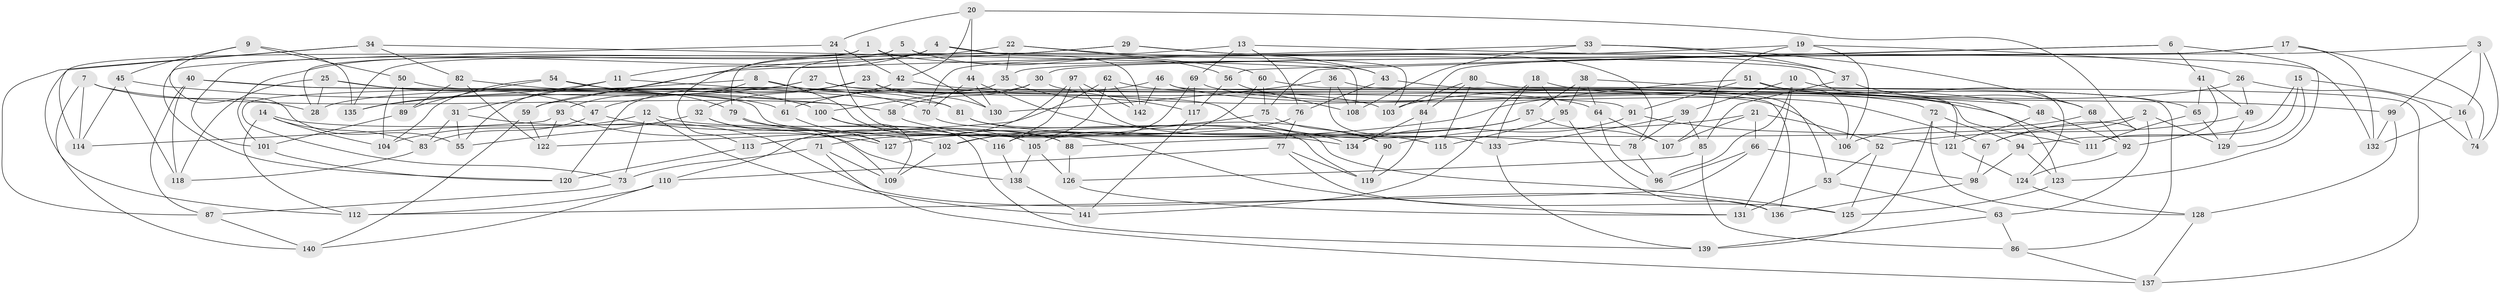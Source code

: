 // coarse degree distribution, {4: 0.5774647887323944, 5: 0.11267605633802817, 3: 0.056338028169014086, 7: 0.028169014084507043, 2: 0.028169014084507043, 6: 0.07042253521126761, 8: 0.028169014084507043, 10: 0.014084507042253521, 17: 0.014084507042253521, 12: 0.028169014084507043, 9: 0.014084507042253521, 11: 0.014084507042253521, 15: 0.014084507042253521}
// Generated by graph-tools (version 1.1) at 2025/03/03/04/25 22:03:53]
// undirected, 142 vertices, 284 edges
graph export_dot {
graph [start="1"]
  node [color=gray90,style=filled];
  1;
  2;
  3;
  4;
  5;
  6;
  7;
  8;
  9;
  10;
  11;
  12;
  13;
  14;
  15;
  16;
  17;
  18;
  19;
  20;
  21;
  22;
  23;
  24;
  25;
  26;
  27;
  28;
  29;
  30;
  31;
  32;
  33;
  34;
  35;
  36;
  37;
  38;
  39;
  40;
  41;
  42;
  43;
  44;
  45;
  46;
  47;
  48;
  49;
  50;
  51;
  52;
  53;
  54;
  55;
  56;
  57;
  58;
  59;
  60;
  61;
  62;
  63;
  64;
  65;
  66;
  67;
  68;
  69;
  70;
  71;
  72;
  73;
  74;
  75;
  76;
  77;
  78;
  79;
  80;
  81;
  82;
  83;
  84;
  85;
  86;
  87;
  88;
  89;
  90;
  91;
  92;
  93;
  94;
  95;
  96;
  97;
  98;
  99;
  100;
  101;
  102;
  103;
  104;
  105;
  106;
  107;
  108;
  109;
  110;
  111;
  112;
  113;
  114;
  115;
  116;
  117;
  118;
  119;
  120;
  121;
  122;
  123;
  124;
  125;
  126;
  127;
  128;
  129;
  130;
  131;
  132;
  133;
  134;
  135;
  136;
  137;
  138;
  139;
  140;
  141;
  142;
  1 -- 43;
  1 -- 112;
  1 -- 130;
  1 -- 135;
  2 -- 88;
  2 -- 129;
  2 -- 63;
  2 -- 67;
  3 -- 16;
  3 -- 74;
  3 -- 30;
  3 -- 99;
  4 -- 124;
  4 -- 101;
  4 -- 142;
  4 -- 11;
  5 -- 56;
  5 -- 103;
  5 -- 28;
  5 -- 101;
  6 -- 56;
  6 -- 123;
  6 -- 41;
  6 -- 75;
  7 -- 28;
  7 -- 140;
  7 -- 114;
  7 -- 58;
  8 -- 81;
  8 -- 28;
  8 -- 93;
  8 -- 88;
  9 -- 55;
  9 -- 135;
  9 -- 50;
  9 -- 45;
  10 -- 96;
  10 -- 39;
  10 -- 131;
  10 -- 137;
  11 -- 135;
  11 -- 31;
  11 -- 81;
  12 -- 73;
  12 -- 141;
  12 -- 88;
  12 -- 104;
  13 -- 76;
  13 -- 132;
  13 -- 69;
  13 -- 61;
  14 -- 112;
  14 -- 104;
  14 -- 83;
  14 -- 138;
  15 -- 94;
  15 -- 111;
  15 -- 16;
  15 -- 129;
  16 -- 74;
  16 -- 132;
  17 -- 74;
  17 -- 84;
  17 -- 132;
  17 -- 35;
  18 -- 141;
  18 -- 65;
  18 -- 133;
  18 -- 95;
  19 -- 26;
  19 -- 70;
  19 -- 106;
  19 -- 107;
  20 -- 67;
  20 -- 24;
  20 -- 44;
  20 -- 42;
  21 -- 107;
  21 -- 90;
  21 -- 66;
  21 -- 52;
  22 -- 43;
  22 -- 113;
  22 -- 60;
  22 -- 35;
  23 -- 32;
  23 -- 130;
  23 -- 59;
  23 -- 106;
  24 -- 120;
  24 -- 42;
  24 -- 131;
  25 -- 61;
  25 -- 47;
  25 -- 28;
  25 -- 118;
  26 -- 49;
  26 -- 74;
  26 -- 103;
  27 -- 73;
  27 -- 111;
  27 -- 103;
  27 -- 135;
  29 -- 59;
  29 -- 79;
  29 -- 37;
  29 -- 78;
  30 -- 123;
  30 -- 120;
  30 -- 58;
  31 -- 136;
  31 -- 55;
  31 -- 83;
  32 -- 127;
  32 -- 55;
  32 -- 109;
  33 -- 37;
  33 -- 55;
  33 -- 68;
  33 -- 108;
  34 -- 114;
  34 -- 87;
  34 -- 82;
  34 -- 108;
  35 -- 100;
  35 -- 117;
  36 -- 53;
  36 -- 133;
  36 -- 130;
  36 -- 108;
  37 -- 85;
  37 -- 68;
  38 -- 57;
  38 -- 48;
  38 -- 95;
  38 -- 64;
  39 -- 78;
  39 -- 133;
  39 -- 85;
  40 -- 134;
  40 -- 87;
  40 -- 91;
  40 -- 118;
  41 -- 49;
  41 -- 92;
  41 -- 65;
  42 -- 111;
  42 -- 47;
  43 -- 48;
  43 -- 76;
  44 -- 70;
  44 -- 130;
  44 -- 134;
  45 -- 58;
  45 -- 114;
  45 -- 118;
  46 -- 61;
  46 -- 67;
  46 -- 136;
  46 -- 142;
  47 -- 102;
  47 -- 83;
  48 -- 121;
  48 -- 92;
  49 -- 129;
  49 -- 52;
  50 -- 104;
  50 -- 78;
  50 -- 89;
  51 -- 99;
  51 -- 91;
  51 -- 106;
  51 -- 113;
  52 -- 53;
  52 -- 125;
  53 -- 131;
  53 -- 63;
  54 -- 79;
  54 -- 104;
  54 -- 89;
  54 -- 70;
  56 -- 108;
  56 -- 117;
  57 -- 107;
  57 -- 71;
  57 -- 127;
  58 -- 90;
  59 -- 122;
  59 -- 140;
  60 -- 121;
  60 -- 75;
  60 -- 105;
  61 -- 127;
  62 -- 64;
  62 -- 122;
  62 -- 102;
  62 -- 142;
  63 -- 139;
  63 -- 86;
  64 -- 107;
  64 -- 96;
  65 -- 111;
  65 -- 129;
  66 -- 96;
  66 -- 98;
  66 -- 112;
  67 -- 98;
  68 -- 106;
  68 -- 92;
  69 -- 72;
  69 -- 116;
  69 -- 117;
  70 -- 119;
  71 -- 109;
  71 -- 73;
  71 -- 137;
  72 -- 128;
  72 -- 139;
  72 -- 94;
  73 -- 87;
  75 -- 90;
  75 -- 102;
  76 -- 113;
  76 -- 77;
  77 -- 110;
  77 -- 119;
  77 -- 125;
  78 -- 96;
  79 -- 139;
  79 -- 116;
  80 -- 86;
  80 -- 84;
  80 -- 103;
  80 -- 115;
  81 -- 115;
  81 -- 125;
  82 -- 89;
  82 -- 122;
  82 -- 100;
  83 -- 118;
  84 -- 119;
  84 -- 134;
  85 -- 126;
  85 -- 86;
  86 -- 137;
  87 -- 140;
  88 -- 126;
  89 -- 101;
  90 -- 119;
  91 -- 134;
  91 -- 121;
  92 -- 124;
  93 -- 122;
  93 -- 127;
  93 -- 114;
  94 -- 98;
  94 -- 123;
  95 -- 136;
  95 -- 115;
  97 -- 115;
  97 -- 110;
  97 -- 142;
  97 -- 116;
  98 -- 136;
  99 -- 132;
  99 -- 128;
  100 -- 109;
  100 -- 105;
  101 -- 120;
  102 -- 109;
  105 -- 126;
  105 -- 138;
  110 -- 140;
  110 -- 112;
  113 -- 120;
  116 -- 138;
  117 -- 141;
  121 -- 124;
  123 -- 125;
  124 -- 128;
  126 -- 131;
  128 -- 137;
  133 -- 139;
  138 -- 141;
}
